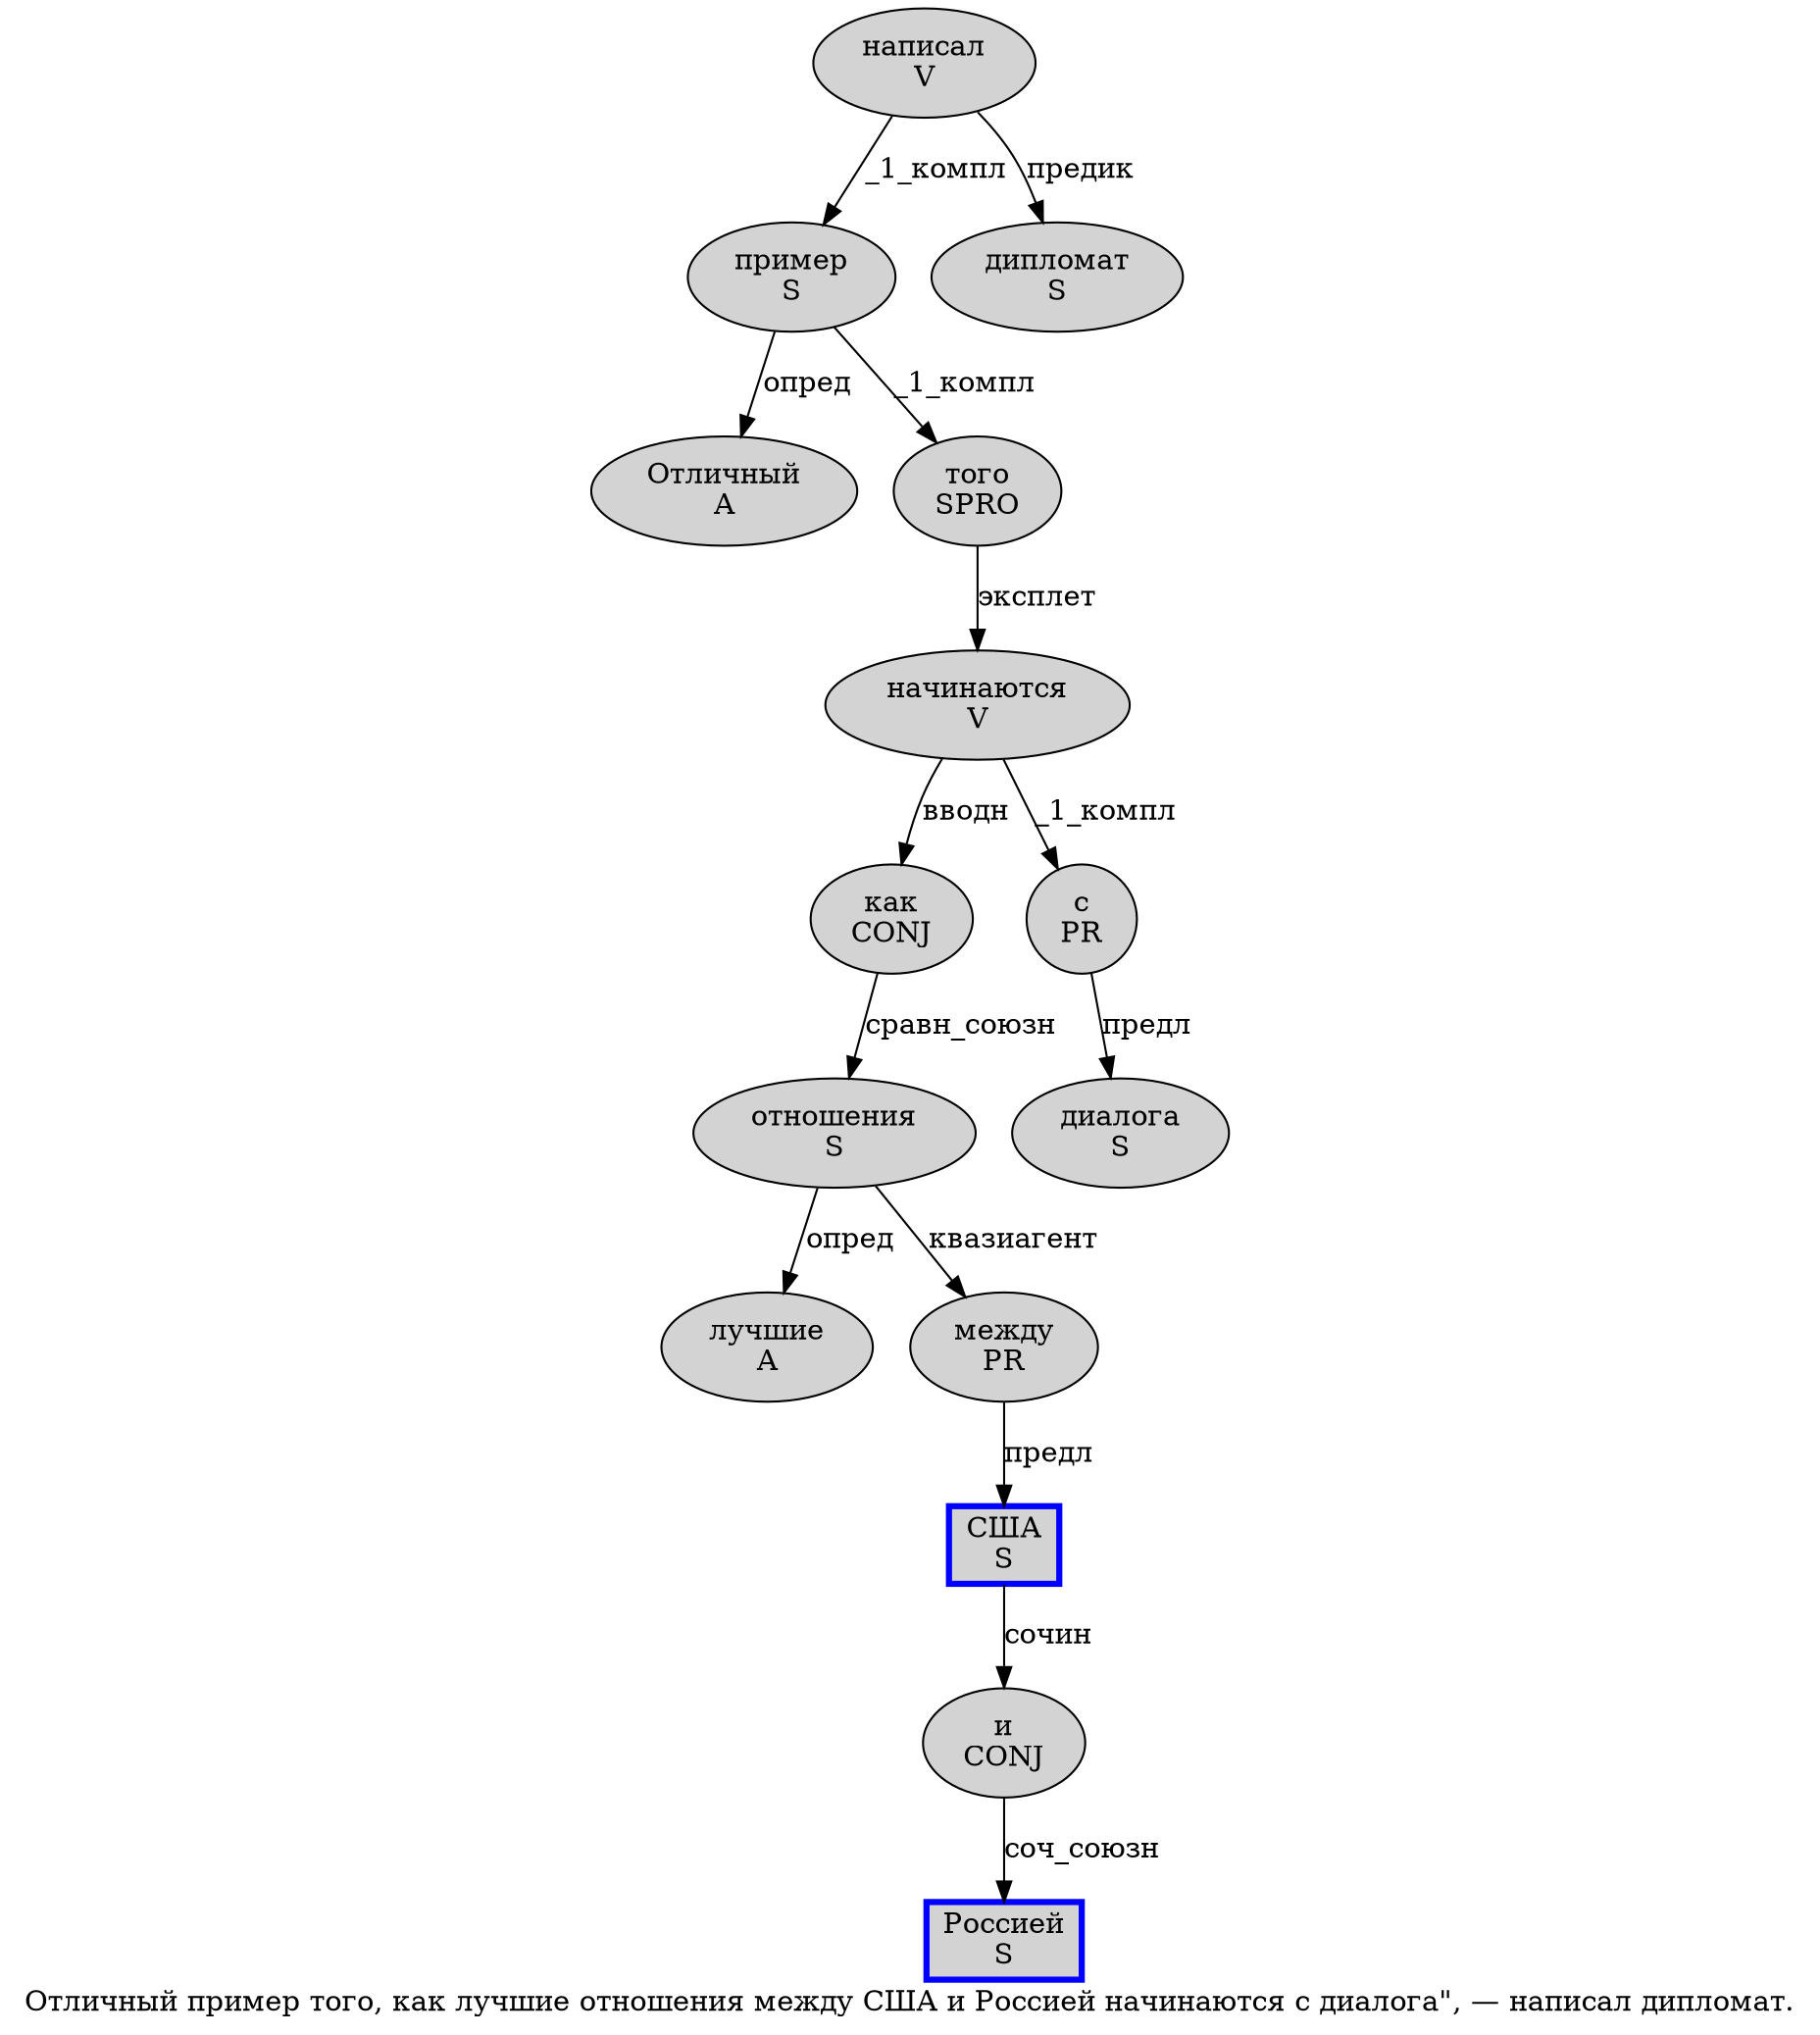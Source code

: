 digraph SENTENCE_779 {
	graph [label="Отличный пример того, как лучшие отношения между США и Россией начинаются с диалога\", — написал дипломат."]
	node [style=filled]
		0 [label="Отличный
A" color="" fillcolor=lightgray penwidth=1 shape=ellipse]
		1 [label="пример
S" color="" fillcolor=lightgray penwidth=1 shape=ellipse]
		2 [label="того
SPRO" color="" fillcolor=lightgray penwidth=1 shape=ellipse]
		4 [label="как
CONJ" color="" fillcolor=lightgray penwidth=1 shape=ellipse]
		5 [label="лучшие
A" color="" fillcolor=lightgray penwidth=1 shape=ellipse]
		6 [label="отношения
S" color="" fillcolor=lightgray penwidth=1 shape=ellipse]
		7 [label="между
PR" color="" fillcolor=lightgray penwidth=1 shape=ellipse]
		8 [label="США
S" color=blue fillcolor=lightgray penwidth=3 shape=box]
		9 [label="и
CONJ" color="" fillcolor=lightgray penwidth=1 shape=ellipse]
		10 [label="Россией
S" color=blue fillcolor=lightgray penwidth=3 shape=box]
		11 [label="начинаются
V" color="" fillcolor=lightgray penwidth=1 shape=ellipse]
		12 [label="с
PR" color="" fillcolor=lightgray penwidth=1 shape=ellipse]
		13 [label="диалога
S" color="" fillcolor=lightgray penwidth=1 shape=ellipse]
		17 [label="написал
V" color="" fillcolor=lightgray penwidth=1 shape=ellipse]
		18 [label="дипломат
S" color="" fillcolor=lightgray penwidth=1 shape=ellipse]
			6 -> 5 [label="опред"]
			6 -> 7 [label="квазиагент"]
			2 -> 11 [label="эксплет"]
			8 -> 9 [label="сочин"]
			11 -> 4 [label="вводн"]
			11 -> 12 [label="_1_компл"]
			9 -> 10 [label="соч_союзн"]
			12 -> 13 [label="предл"]
			4 -> 6 [label="сравн_союзн"]
			7 -> 8 [label="предл"]
			17 -> 1 [label="_1_компл"]
			17 -> 18 [label="предик"]
			1 -> 0 [label="опред"]
			1 -> 2 [label="_1_компл"]
}